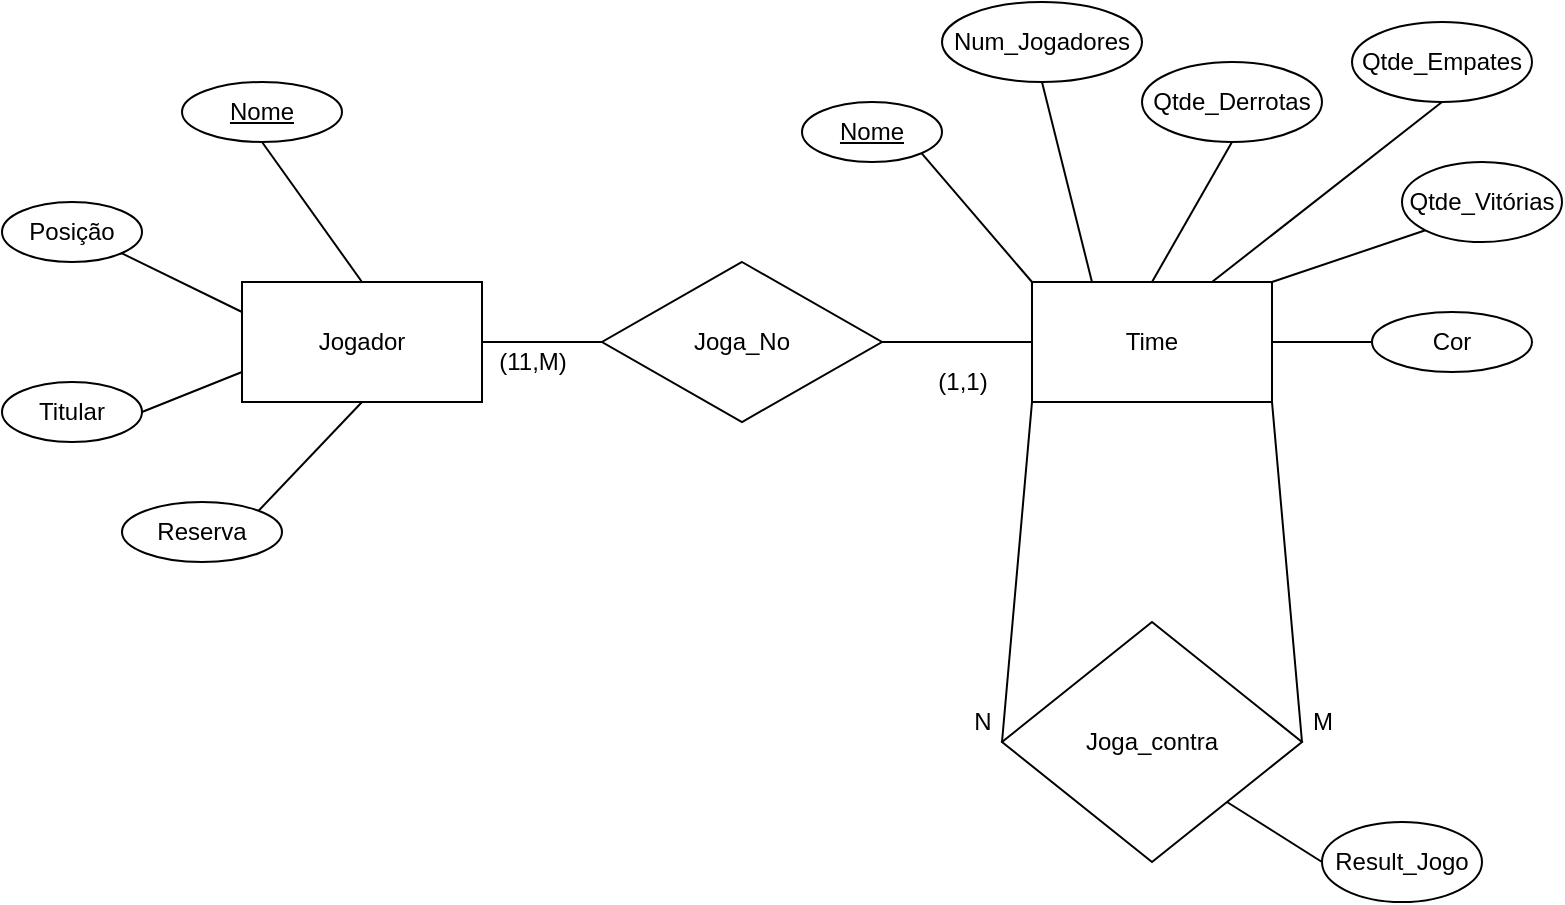 <mxfile version="14.5.6" type="device"><diagram id="g3O4i5g21kL0UeIKd4la" name="Page-1"><mxGraphModel dx="2062" dy="762" grid="1" gridSize="10" guides="1" tooltips="1" connect="1" arrows="1" fold="1" page="1" pageScale="1" pageWidth="827" pageHeight="1169" math="0" shadow="0"><root><mxCell id="0"/><mxCell id="1" parent="0"/><mxCell id="GgOQBQV23BtAhhTJRFpQ-1" value="Time" style="rounded=0;whiteSpace=wrap;html=1;" vertex="1" parent="1"><mxGeometry x="535" y="170" width="120" height="60" as="geometry"/></mxCell><mxCell id="GgOQBQV23BtAhhTJRFpQ-2" value="Num_Jogadores" style="ellipse;whiteSpace=wrap;html=1;" vertex="1" parent="1"><mxGeometry x="490" y="30" width="100" height="40" as="geometry"/></mxCell><mxCell id="GgOQBQV23BtAhhTJRFpQ-3" value="&lt;u&gt;Nome&lt;/u&gt;" style="ellipse;whiteSpace=wrap;html=1;" vertex="1" parent="1"><mxGeometry x="420" y="80" width="70" height="30" as="geometry"/></mxCell><mxCell id="GgOQBQV23BtAhhTJRFpQ-5" value="Posição" style="ellipse;whiteSpace=wrap;html=1;" vertex="1" parent="1"><mxGeometry x="20" y="130" width="70" height="30" as="geometry"/></mxCell><mxCell id="GgOQBQV23BtAhhTJRFpQ-6" value="" style="endArrow=none;html=1;entryX=0;entryY=0;entryDx=0;entryDy=0;exitX=1;exitY=1;exitDx=0;exitDy=0;" edge="1" parent="1" source="GgOQBQV23BtAhhTJRFpQ-3" target="GgOQBQV23BtAhhTJRFpQ-1"><mxGeometry width="50" height="50" relative="1" as="geometry"><mxPoint x="680" y="660" as="sourcePoint"/><mxPoint x="730" y="610" as="targetPoint"/></mxGeometry></mxCell><mxCell id="GgOQBQV23BtAhhTJRFpQ-9" value="" style="endArrow=none;html=1;entryX=0.25;entryY=0;entryDx=0;entryDy=0;exitX=0.5;exitY=1;exitDx=0;exitDy=0;" edge="1" parent="1" source="GgOQBQV23BtAhhTJRFpQ-2" target="GgOQBQV23BtAhhTJRFpQ-1"><mxGeometry width="50" height="50" relative="1" as="geometry"><mxPoint x="680" y="660" as="sourcePoint"/><mxPoint x="730" y="610" as="targetPoint"/></mxGeometry></mxCell><mxCell id="GgOQBQV23BtAhhTJRFpQ-10" value="Cor" style="ellipse;whiteSpace=wrap;html=1;" vertex="1" parent="1"><mxGeometry x="705" y="185" width="80" height="30" as="geometry"/></mxCell><mxCell id="GgOQBQV23BtAhhTJRFpQ-12" value="" style="endArrow=none;html=1;entryX=0;entryY=0.5;entryDx=0;entryDy=0;exitX=1;exitY=0.5;exitDx=0;exitDy=0;" edge="1" parent="1" source="GgOQBQV23BtAhhTJRFpQ-1" target="GgOQBQV23BtAhhTJRFpQ-10"><mxGeometry width="50" height="50" relative="1" as="geometry"><mxPoint x="680" y="660" as="sourcePoint"/><mxPoint x="730" y="610" as="targetPoint"/></mxGeometry></mxCell><mxCell id="GgOQBQV23BtAhhTJRFpQ-13" value="Reserva" style="ellipse;whiteSpace=wrap;html=1;" vertex="1" parent="1"><mxGeometry x="80" y="280" width="80" height="30" as="geometry"/></mxCell><mxCell id="GgOQBQV23BtAhhTJRFpQ-14" value="Titular" style="ellipse;whiteSpace=wrap;html=1;" vertex="1" parent="1"><mxGeometry x="20" y="220" width="70" height="30" as="geometry"/></mxCell><mxCell id="GgOQBQV23BtAhhTJRFpQ-15" value="Qtde_Vitórias" style="ellipse;whiteSpace=wrap;html=1;" vertex="1" parent="1"><mxGeometry x="720" y="110" width="80" height="40" as="geometry"/></mxCell><mxCell id="GgOQBQV23BtAhhTJRFpQ-18" value="" style="endArrow=none;html=1;entryX=0;entryY=1;entryDx=0;entryDy=0;exitX=1;exitY=0;exitDx=0;exitDy=0;" edge="1" parent="1" source="GgOQBQV23BtAhhTJRFpQ-1" target="GgOQBQV23BtAhhTJRFpQ-15"><mxGeometry width="50" height="50" relative="1" as="geometry"><mxPoint x="680" y="620" as="sourcePoint"/><mxPoint x="730" y="570" as="targetPoint"/></mxGeometry></mxCell><mxCell id="GgOQBQV23BtAhhTJRFpQ-19" value="Joga_contra" style="rhombus;whiteSpace=wrap;html=1;" vertex="1" parent="1"><mxGeometry x="520" y="340" width="150" height="120" as="geometry"/></mxCell><mxCell id="GgOQBQV23BtAhhTJRFpQ-20" value="" style="endArrow=none;html=1;entryX=1;entryY=1;entryDx=0;entryDy=0;exitX=0;exitY=0.5;exitDx=0;exitDy=0;" edge="1" parent="1" source="GgOQBQV23BtAhhTJRFpQ-21" target="GgOQBQV23BtAhhTJRFpQ-19"><mxGeometry width="50" height="50" relative="1" as="geometry"><mxPoint x="700" y="425" as="sourcePoint"/><mxPoint x="740" y="360" as="targetPoint"/></mxGeometry></mxCell><mxCell id="GgOQBQV23BtAhhTJRFpQ-21" value="Result_Jogo" style="ellipse;whiteSpace=wrap;html=1;" vertex="1" parent="1"><mxGeometry x="680" y="440" width="80" height="40" as="geometry"/></mxCell><mxCell id="GgOQBQV23BtAhhTJRFpQ-22" value="" style="endArrow=none;html=1;entryX=0;entryY=1;entryDx=0;entryDy=0;exitX=0;exitY=0.5;exitDx=0;exitDy=0;" edge="1" parent="1" source="GgOQBQV23BtAhhTJRFpQ-19" target="GgOQBQV23BtAhhTJRFpQ-1"><mxGeometry width="50" height="50" relative="1" as="geometry"><mxPoint x="680" y="620" as="sourcePoint"/><mxPoint x="730" y="570" as="targetPoint"/></mxGeometry></mxCell><mxCell id="GgOQBQV23BtAhhTJRFpQ-23" value="" style="endArrow=none;html=1;entryX=1;entryY=1;entryDx=0;entryDy=0;exitX=1;exitY=0.5;exitDx=0;exitDy=0;" edge="1" parent="1" source="GgOQBQV23BtAhhTJRFpQ-19" target="GgOQBQV23BtAhhTJRFpQ-1"><mxGeometry width="50" height="50" relative="1" as="geometry"><mxPoint x="680" y="620" as="sourcePoint"/><mxPoint x="730" y="570" as="targetPoint"/></mxGeometry></mxCell><mxCell id="GgOQBQV23BtAhhTJRFpQ-24" value="M" style="text;html=1;align=center;verticalAlign=middle;resizable=0;points=[];autosize=1;" vertex="1" parent="1"><mxGeometry x="665" y="380" width="30" height="20" as="geometry"/></mxCell><mxCell id="GgOQBQV23BtAhhTJRFpQ-25" value="N" style="text;html=1;align=center;verticalAlign=middle;resizable=0;points=[];autosize=1;" vertex="1" parent="1"><mxGeometry x="500" y="380" width="20" height="20" as="geometry"/></mxCell><mxCell id="GgOQBQV23BtAhhTJRFpQ-26" value="Qtde_Derrotas" style="ellipse;whiteSpace=wrap;html=1;" vertex="1" parent="1"><mxGeometry x="590" y="60" width="90" height="40" as="geometry"/></mxCell><mxCell id="GgOQBQV23BtAhhTJRFpQ-27" value="Qtde_Empates" style="ellipse;whiteSpace=wrap;html=1;" vertex="1" parent="1"><mxGeometry x="695" y="40" width="90" height="40" as="geometry"/></mxCell><mxCell id="GgOQBQV23BtAhhTJRFpQ-28" value="" style="endArrow=none;html=1;entryX=0.5;entryY=1;entryDx=0;entryDy=0;exitX=0.75;exitY=0;exitDx=0;exitDy=0;" edge="1" parent="1" source="GgOQBQV23BtAhhTJRFpQ-1" target="GgOQBQV23BtAhhTJRFpQ-27"><mxGeometry width="50" height="50" relative="1" as="geometry"><mxPoint x="680" y="620" as="sourcePoint"/><mxPoint x="730" y="570" as="targetPoint"/></mxGeometry></mxCell><mxCell id="GgOQBQV23BtAhhTJRFpQ-29" value="" style="endArrow=none;html=1;entryX=0.5;entryY=1;entryDx=0;entryDy=0;exitX=0.5;exitY=0;exitDx=0;exitDy=0;" edge="1" parent="1" source="GgOQBQV23BtAhhTJRFpQ-1" target="GgOQBQV23BtAhhTJRFpQ-26"><mxGeometry width="50" height="50" relative="1" as="geometry"><mxPoint x="680" y="620" as="sourcePoint"/><mxPoint x="730" y="570" as="targetPoint"/></mxGeometry></mxCell><mxCell id="GgOQBQV23BtAhhTJRFpQ-30" value="Jogador" style="rounded=0;whiteSpace=wrap;html=1;" vertex="1" parent="1"><mxGeometry x="140" y="170" width="120" height="60" as="geometry"/></mxCell><mxCell id="GgOQBQV23BtAhhTJRFpQ-32" value="&lt;u&gt;Nome&lt;/u&gt;" style="ellipse;whiteSpace=wrap;html=1;" vertex="1" parent="1"><mxGeometry x="110" y="70" width="80" height="30" as="geometry"/></mxCell><mxCell id="GgOQBQV23BtAhhTJRFpQ-34" value="" style="endArrow=none;html=1;entryX=0.5;entryY=1;entryDx=0;entryDy=0;exitX=1;exitY=0;exitDx=0;exitDy=0;" edge="1" parent="1" source="GgOQBQV23BtAhhTJRFpQ-13" target="GgOQBQV23BtAhhTJRFpQ-30"><mxGeometry width="50" height="50" relative="1" as="geometry"><mxPoint x="390" y="380" as="sourcePoint"/><mxPoint x="440" y="330" as="targetPoint"/></mxGeometry></mxCell><mxCell id="GgOQBQV23BtAhhTJRFpQ-35" value="" style="endArrow=none;html=1;entryX=1;entryY=0.5;entryDx=0;entryDy=0;exitX=0;exitY=0.75;exitDx=0;exitDy=0;" edge="1" parent="1" source="GgOQBQV23BtAhhTJRFpQ-30" target="GgOQBQV23BtAhhTJRFpQ-14"><mxGeometry width="50" height="50" relative="1" as="geometry"><mxPoint x="390" y="380" as="sourcePoint"/><mxPoint x="440" y="330" as="targetPoint"/></mxGeometry></mxCell><mxCell id="GgOQBQV23BtAhhTJRFpQ-36" value="" style="endArrow=none;html=1;entryX=1;entryY=1;entryDx=0;entryDy=0;exitX=0;exitY=0.25;exitDx=0;exitDy=0;" edge="1" parent="1" source="GgOQBQV23BtAhhTJRFpQ-30" target="GgOQBQV23BtAhhTJRFpQ-5"><mxGeometry width="50" height="50" relative="1" as="geometry"><mxPoint x="390" y="380" as="sourcePoint"/><mxPoint x="440" y="330" as="targetPoint"/></mxGeometry></mxCell><mxCell id="GgOQBQV23BtAhhTJRFpQ-37" value="" style="endArrow=none;html=1;entryX=0.5;entryY=1;entryDx=0;entryDy=0;exitX=0.5;exitY=0;exitDx=0;exitDy=0;" edge="1" parent="1" source="GgOQBQV23BtAhhTJRFpQ-30" target="GgOQBQV23BtAhhTJRFpQ-32"><mxGeometry width="50" height="50" relative="1" as="geometry"><mxPoint x="390" y="380" as="sourcePoint"/><mxPoint x="440" y="330" as="targetPoint"/></mxGeometry></mxCell><mxCell id="GgOQBQV23BtAhhTJRFpQ-38" value="Joga_No" style="rhombus;whiteSpace=wrap;html=1;" vertex="1" parent="1"><mxGeometry x="320" y="160" width="140" height="80" as="geometry"/></mxCell><mxCell id="GgOQBQV23BtAhhTJRFpQ-40" value="" style="endArrow=none;html=1;exitX=1;exitY=0.5;exitDx=0;exitDy=0;entryX=0;entryY=0.5;entryDx=0;entryDy=0;" edge="1" parent="1" source="GgOQBQV23BtAhhTJRFpQ-38" target="GgOQBQV23BtAhhTJRFpQ-1"><mxGeometry width="50" height="50" relative="1" as="geometry"><mxPoint x="390" y="380" as="sourcePoint"/><mxPoint x="440" y="330" as="targetPoint"/></mxGeometry></mxCell><mxCell id="GgOQBQV23BtAhhTJRFpQ-41" value="" style="endArrow=none;html=1;entryX=1;entryY=0.5;entryDx=0;entryDy=0;exitX=0;exitY=0.5;exitDx=0;exitDy=0;" edge="1" parent="1" source="GgOQBQV23BtAhhTJRFpQ-38" target="GgOQBQV23BtAhhTJRFpQ-30"><mxGeometry width="50" height="50" relative="1" as="geometry"><mxPoint x="390" y="380" as="sourcePoint"/><mxPoint x="440" y="330" as="targetPoint"/></mxGeometry></mxCell><mxCell id="GgOQBQV23BtAhhTJRFpQ-42" value="(1,1)" style="text;html=1;align=center;verticalAlign=middle;resizable=0;points=[];autosize=1;" vertex="1" parent="1"><mxGeometry x="480" y="210" width="40" height="20" as="geometry"/></mxCell><mxCell id="GgOQBQV23BtAhhTJRFpQ-43" value="(11,M)" style="text;html=1;align=center;verticalAlign=middle;resizable=0;points=[];autosize=1;" vertex="1" parent="1"><mxGeometry x="260" y="200" width="50" height="20" as="geometry"/></mxCell></root></mxGraphModel></diagram></mxfile>